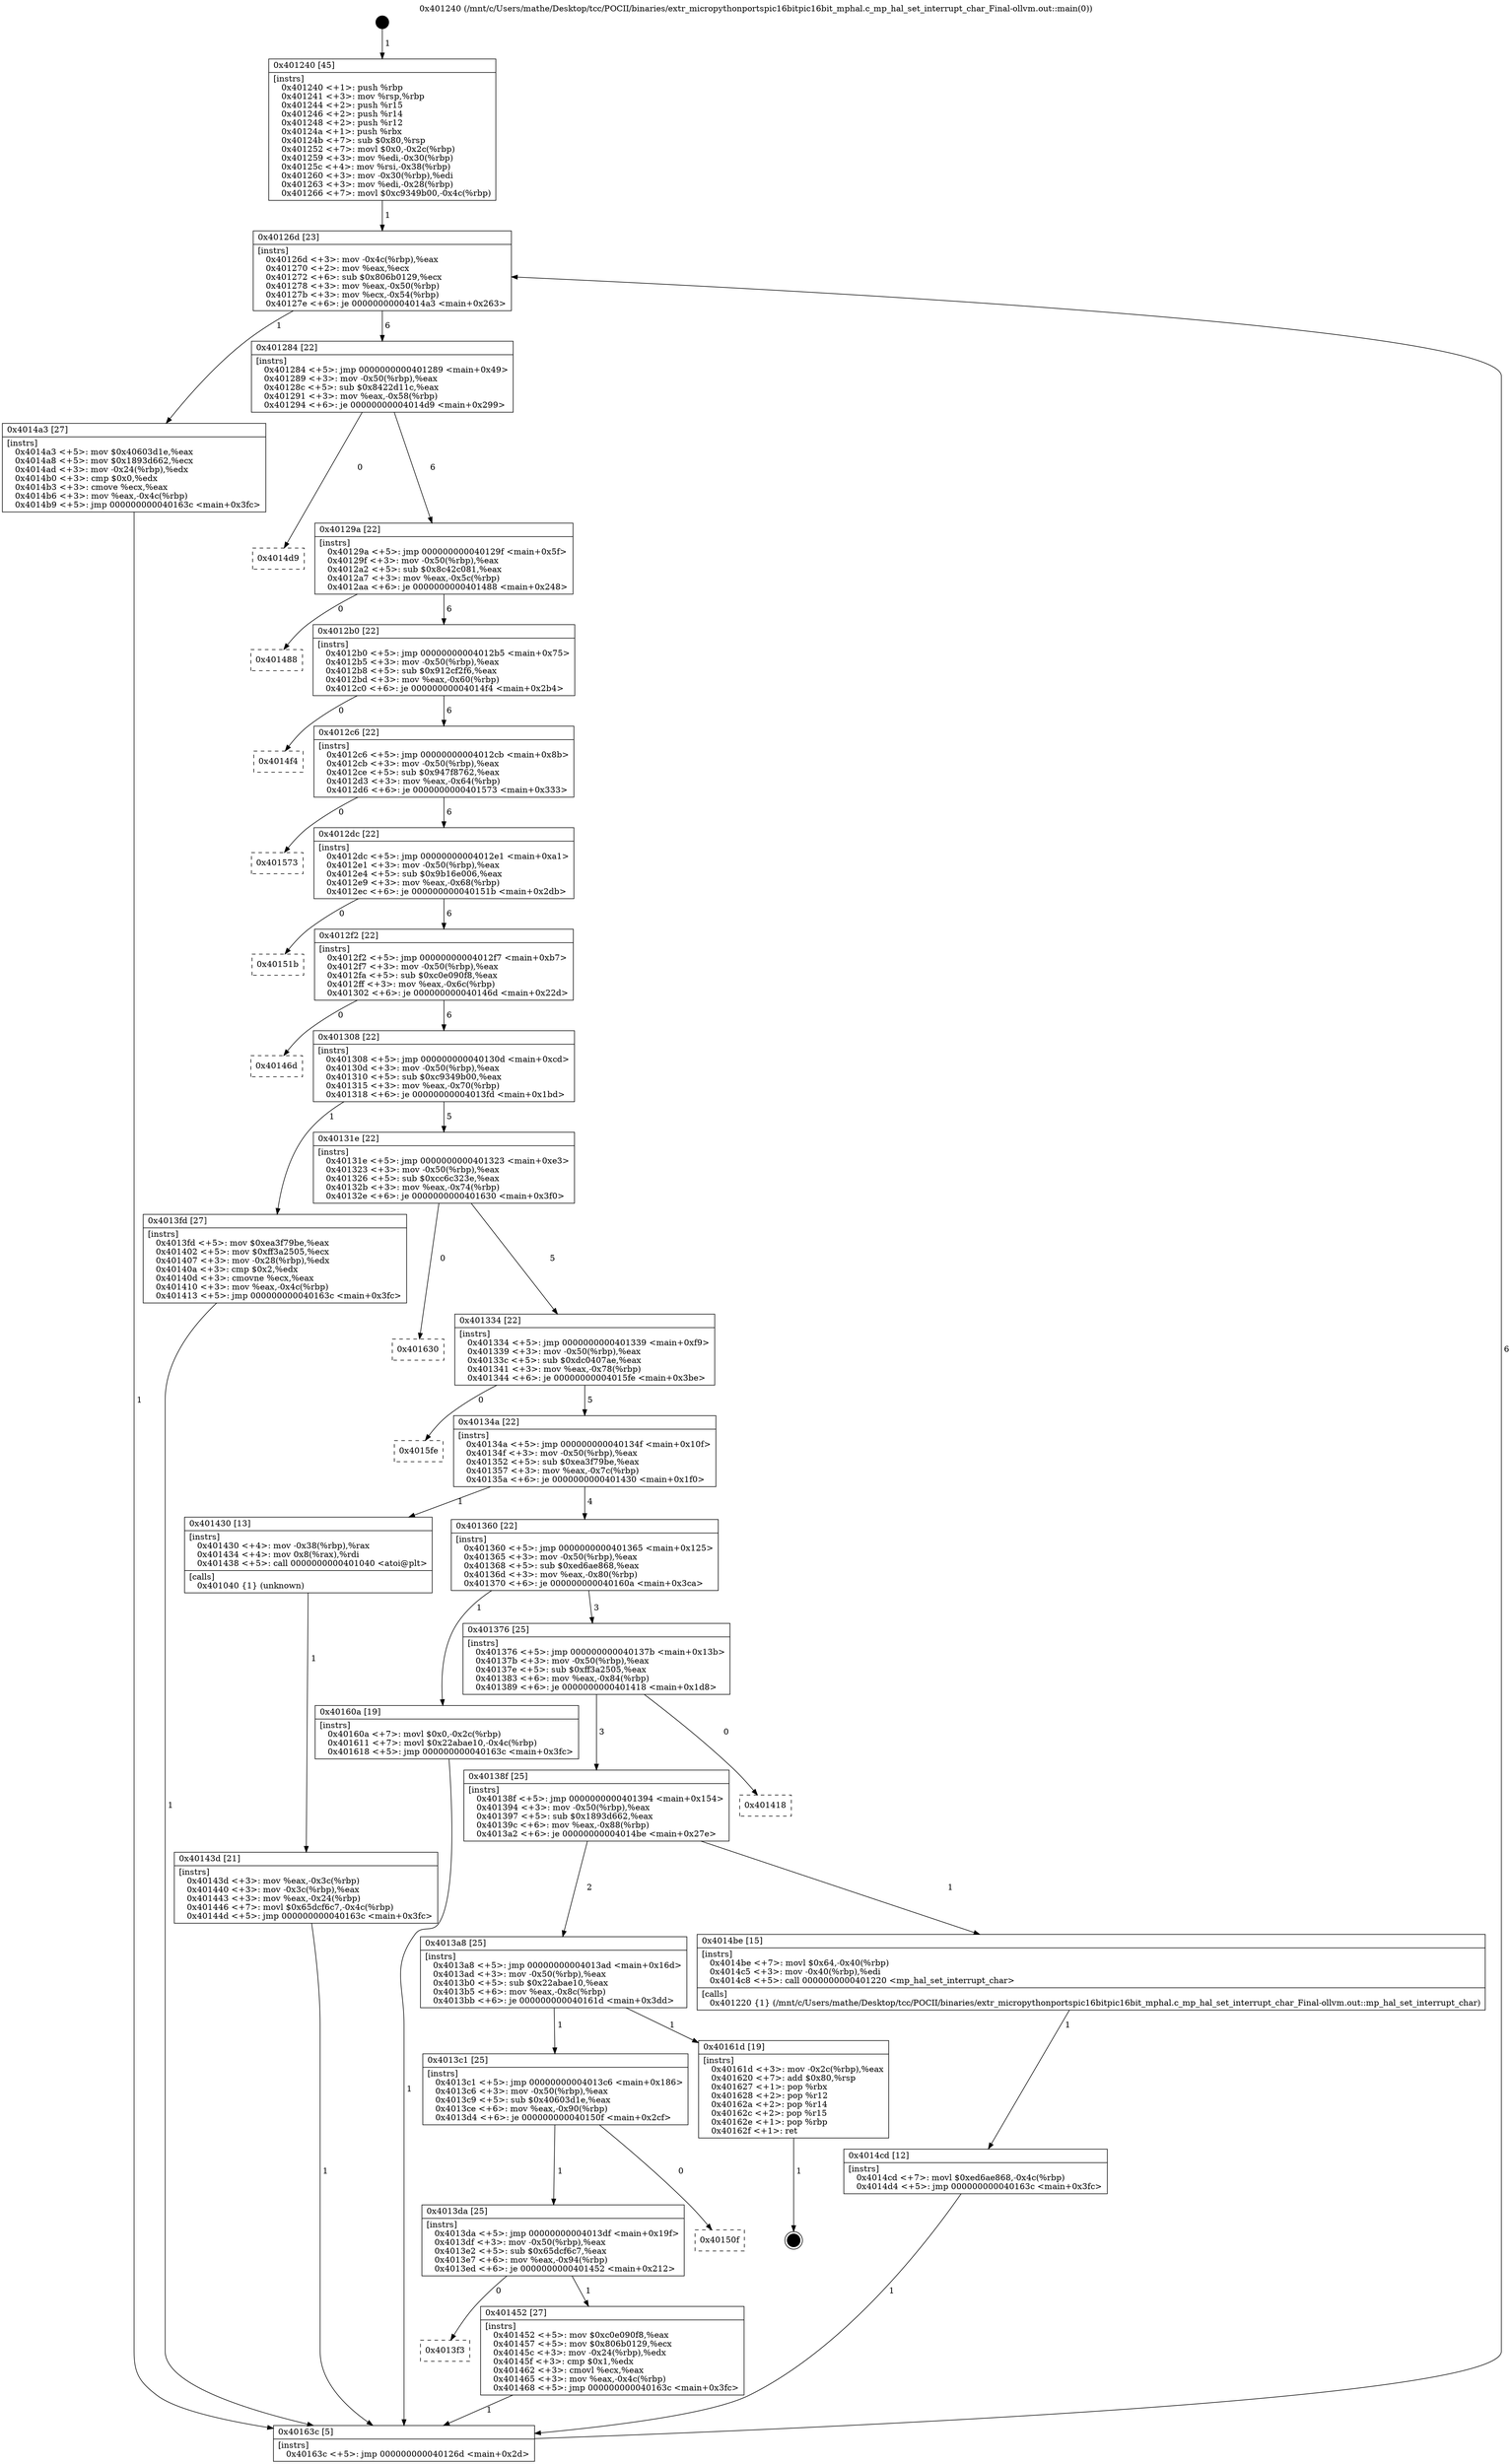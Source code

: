 digraph "0x401240" {
  label = "0x401240 (/mnt/c/Users/mathe/Desktop/tcc/POCII/binaries/extr_micropythonportspic16bitpic16bit_mphal.c_mp_hal_set_interrupt_char_Final-ollvm.out::main(0))"
  labelloc = "t"
  node[shape=record]

  Entry [label="",width=0.3,height=0.3,shape=circle,fillcolor=black,style=filled]
  "0x40126d" [label="{
     0x40126d [23]\l
     | [instrs]\l
     &nbsp;&nbsp;0x40126d \<+3\>: mov -0x4c(%rbp),%eax\l
     &nbsp;&nbsp;0x401270 \<+2\>: mov %eax,%ecx\l
     &nbsp;&nbsp;0x401272 \<+6\>: sub $0x806b0129,%ecx\l
     &nbsp;&nbsp;0x401278 \<+3\>: mov %eax,-0x50(%rbp)\l
     &nbsp;&nbsp;0x40127b \<+3\>: mov %ecx,-0x54(%rbp)\l
     &nbsp;&nbsp;0x40127e \<+6\>: je 00000000004014a3 \<main+0x263\>\l
  }"]
  "0x4014a3" [label="{
     0x4014a3 [27]\l
     | [instrs]\l
     &nbsp;&nbsp;0x4014a3 \<+5\>: mov $0x40603d1e,%eax\l
     &nbsp;&nbsp;0x4014a8 \<+5\>: mov $0x1893d662,%ecx\l
     &nbsp;&nbsp;0x4014ad \<+3\>: mov -0x24(%rbp),%edx\l
     &nbsp;&nbsp;0x4014b0 \<+3\>: cmp $0x0,%edx\l
     &nbsp;&nbsp;0x4014b3 \<+3\>: cmove %ecx,%eax\l
     &nbsp;&nbsp;0x4014b6 \<+3\>: mov %eax,-0x4c(%rbp)\l
     &nbsp;&nbsp;0x4014b9 \<+5\>: jmp 000000000040163c \<main+0x3fc\>\l
  }"]
  "0x401284" [label="{
     0x401284 [22]\l
     | [instrs]\l
     &nbsp;&nbsp;0x401284 \<+5\>: jmp 0000000000401289 \<main+0x49\>\l
     &nbsp;&nbsp;0x401289 \<+3\>: mov -0x50(%rbp),%eax\l
     &nbsp;&nbsp;0x40128c \<+5\>: sub $0x8422d11c,%eax\l
     &nbsp;&nbsp;0x401291 \<+3\>: mov %eax,-0x58(%rbp)\l
     &nbsp;&nbsp;0x401294 \<+6\>: je 00000000004014d9 \<main+0x299\>\l
  }"]
  Exit [label="",width=0.3,height=0.3,shape=circle,fillcolor=black,style=filled,peripheries=2]
  "0x4014d9" [label="{
     0x4014d9\l
  }", style=dashed]
  "0x40129a" [label="{
     0x40129a [22]\l
     | [instrs]\l
     &nbsp;&nbsp;0x40129a \<+5\>: jmp 000000000040129f \<main+0x5f\>\l
     &nbsp;&nbsp;0x40129f \<+3\>: mov -0x50(%rbp),%eax\l
     &nbsp;&nbsp;0x4012a2 \<+5\>: sub $0x8c42c081,%eax\l
     &nbsp;&nbsp;0x4012a7 \<+3\>: mov %eax,-0x5c(%rbp)\l
     &nbsp;&nbsp;0x4012aa \<+6\>: je 0000000000401488 \<main+0x248\>\l
  }"]
  "0x4014cd" [label="{
     0x4014cd [12]\l
     | [instrs]\l
     &nbsp;&nbsp;0x4014cd \<+7\>: movl $0xed6ae868,-0x4c(%rbp)\l
     &nbsp;&nbsp;0x4014d4 \<+5\>: jmp 000000000040163c \<main+0x3fc\>\l
  }"]
  "0x401488" [label="{
     0x401488\l
  }", style=dashed]
  "0x4012b0" [label="{
     0x4012b0 [22]\l
     | [instrs]\l
     &nbsp;&nbsp;0x4012b0 \<+5\>: jmp 00000000004012b5 \<main+0x75\>\l
     &nbsp;&nbsp;0x4012b5 \<+3\>: mov -0x50(%rbp),%eax\l
     &nbsp;&nbsp;0x4012b8 \<+5\>: sub $0x912cf2f6,%eax\l
     &nbsp;&nbsp;0x4012bd \<+3\>: mov %eax,-0x60(%rbp)\l
     &nbsp;&nbsp;0x4012c0 \<+6\>: je 00000000004014f4 \<main+0x2b4\>\l
  }"]
  "0x4013f3" [label="{
     0x4013f3\l
  }", style=dashed]
  "0x4014f4" [label="{
     0x4014f4\l
  }", style=dashed]
  "0x4012c6" [label="{
     0x4012c6 [22]\l
     | [instrs]\l
     &nbsp;&nbsp;0x4012c6 \<+5\>: jmp 00000000004012cb \<main+0x8b\>\l
     &nbsp;&nbsp;0x4012cb \<+3\>: mov -0x50(%rbp),%eax\l
     &nbsp;&nbsp;0x4012ce \<+5\>: sub $0x947f8762,%eax\l
     &nbsp;&nbsp;0x4012d3 \<+3\>: mov %eax,-0x64(%rbp)\l
     &nbsp;&nbsp;0x4012d6 \<+6\>: je 0000000000401573 \<main+0x333\>\l
  }"]
  "0x401452" [label="{
     0x401452 [27]\l
     | [instrs]\l
     &nbsp;&nbsp;0x401452 \<+5\>: mov $0xc0e090f8,%eax\l
     &nbsp;&nbsp;0x401457 \<+5\>: mov $0x806b0129,%ecx\l
     &nbsp;&nbsp;0x40145c \<+3\>: mov -0x24(%rbp),%edx\l
     &nbsp;&nbsp;0x40145f \<+3\>: cmp $0x1,%edx\l
     &nbsp;&nbsp;0x401462 \<+3\>: cmovl %ecx,%eax\l
     &nbsp;&nbsp;0x401465 \<+3\>: mov %eax,-0x4c(%rbp)\l
     &nbsp;&nbsp;0x401468 \<+5\>: jmp 000000000040163c \<main+0x3fc\>\l
  }"]
  "0x401573" [label="{
     0x401573\l
  }", style=dashed]
  "0x4012dc" [label="{
     0x4012dc [22]\l
     | [instrs]\l
     &nbsp;&nbsp;0x4012dc \<+5\>: jmp 00000000004012e1 \<main+0xa1\>\l
     &nbsp;&nbsp;0x4012e1 \<+3\>: mov -0x50(%rbp),%eax\l
     &nbsp;&nbsp;0x4012e4 \<+5\>: sub $0x9b16e006,%eax\l
     &nbsp;&nbsp;0x4012e9 \<+3\>: mov %eax,-0x68(%rbp)\l
     &nbsp;&nbsp;0x4012ec \<+6\>: je 000000000040151b \<main+0x2db\>\l
  }"]
  "0x4013da" [label="{
     0x4013da [25]\l
     | [instrs]\l
     &nbsp;&nbsp;0x4013da \<+5\>: jmp 00000000004013df \<main+0x19f\>\l
     &nbsp;&nbsp;0x4013df \<+3\>: mov -0x50(%rbp),%eax\l
     &nbsp;&nbsp;0x4013e2 \<+5\>: sub $0x65dcf6c7,%eax\l
     &nbsp;&nbsp;0x4013e7 \<+6\>: mov %eax,-0x94(%rbp)\l
     &nbsp;&nbsp;0x4013ed \<+6\>: je 0000000000401452 \<main+0x212\>\l
  }"]
  "0x40151b" [label="{
     0x40151b\l
  }", style=dashed]
  "0x4012f2" [label="{
     0x4012f2 [22]\l
     | [instrs]\l
     &nbsp;&nbsp;0x4012f2 \<+5\>: jmp 00000000004012f7 \<main+0xb7\>\l
     &nbsp;&nbsp;0x4012f7 \<+3\>: mov -0x50(%rbp),%eax\l
     &nbsp;&nbsp;0x4012fa \<+5\>: sub $0xc0e090f8,%eax\l
     &nbsp;&nbsp;0x4012ff \<+3\>: mov %eax,-0x6c(%rbp)\l
     &nbsp;&nbsp;0x401302 \<+6\>: je 000000000040146d \<main+0x22d\>\l
  }"]
  "0x40150f" [label="{
     0x40150f\l
  }", style=dashed]
  "0x40146d" [label="{
     0x40146d\l
  }", style=dashed]
  "0x401308" [label="{
     0x401308 [22]\l
     | [instrs]\l
     &nbsp;&nbsp;0x401308 \<+5\>: jmp 000000000040130d \<main+0xcd\>\l
     &nbsp;&nbsp;0x40130d \<+3\>: mov -0x50(%rbp),%eax\l
     &nbsp;&nbsp;0x401310 \<+5\>: sub $0xc9349b00,%eax\l
     &nbsp;&nbsp;0x401315 \<+3\>: mov %eax,-0x70(%rbp)\l
     &nbsp;&nbsp;0x401318 \<+6\>: je 00000000004013fd \<main+0x1bd\>\l
  }"]
  "0x4013c1" [label="{
     0x4013c1 [25]\l
     | [instrs]\l
     &nbsp;&nbsp;0x4013c1 \<+5\>: jmp 00000000004013c6 \<main+0x186\>\l
     &nbsp;&nbsp;0x4013c6 \<+3\>: mov -0x50(%rbp),%eax\l
     &nbsp;&nbsp;0x4013c9 \<+5\>: sub $0x40603d1e,%eax\l
     &nbsp;&nbsp;0x4013ce \<+6\>: mov %eax,-0x90(%rbp)\l
     &nbsp;&nbsp;0x4013d4 \<+6\>: je 000000000040150f \<main+0x2cf\>\l
  }"]
  "0x4013fd" [label="{
     0x4013fd [27]\l
     | [instrs]\l
     &nbsp;&nbsp;0x4013fd \<+5\>: mov $0xea3f79be,%eax\l
     &nbsp;&nbsp;0x401402 \<+5\>: mov $0xff3a2505,%ecx\l
     &nbsp;&nbsp;0x401407 \<+3\>: mov -0x28(%rbp),%edx\l
     &nbsp;&nbsp;0x40140a \<+3\>: cmp $0x2,%edx\l
     &nbsp;&nbsp;0x40140d \<+3\>: cmovne %ecx,%eax\l
     &nbsp;&nbsp;0x401410 \<+3\>: mov %eax,-0x4c(%rbp)\l
     &nbsp;&nbsp;0x401413 \<+5\>: jmp 000000000040163c \<main+0x3fc\>\l
  }"]
  "0x40131e" [label="{
     0x40131e [22]\l
     | [instrs]\l
     &nbsp;&nbsp;0x40131e \<+5\>: jmp 0000000000401323 \<main+0xe3\>\l
     &nbsp;&nbsp;0x401323 \<+3\>: mov -0x50(%rbp),%eax\l
     &nbsp;&nbsp;0x401326 \<+5\>: sub $0xcc6c323e,%eax\l
     &nbsp;&nbsp;0x40132b \<+3\>: mov %eax,-0x74(%rbp)\l
     &nbsp;&nbsp;0x40132e \<+6\>: je 0000000000401630 \<main+0x3f0\>\l
  }"]
  "0x40163c" [label="{
     0x40163c [5]\l
     | [instrs]\l
     &nbsp;&nbsp;0x40163c \<+5\>: jmp 000000000040126d \<main+0x2d\>\l
  }"]
  "0x401240" [label="{
     0x401240 [45]\l
     | [instrs]\l
     &nbsp;&nbsp;0x401240 \<+1\>: push %rbp\l
     &nbsp;&nbsp;0x401241 \<+3\>: mov %rsp,%rbp\l
     &nbsp;&nbsp;0x401244 \<+2\>: push %r15\l
     &nbsp;&nbsp;0x401246 \<+2\>: push %r14\l
     &nbsp;&nbsp;0x401248 \<+2\>: push %r12\l
     &nbsp;&nbsp;0x40124a \<+1\>: push %rbx\l
     &nbsp;&nbsp;0x40124b \<+7\>: sub $0x80,%rsp\l
     &nbsp;&nbsp;0x401252 \<+7\>: movl $0x0,-0x2c(%rbp)\l
     &nbsp;&nbsp;0x401259 \<+3\>: mov %edi,-0x30(%rbp)\l
     &nbsp;&nbsp;0x40125c \<+4\>: mov %rsi,-0x38(%rbp)\l
     &nbsp;&nbsp;0x401260 \<+3\>: mov -0x30(%rbp),%edi\l
     &nbsp;&nbsp;0x401263 \<+3\>: mov %edi,-0x28(%rbp)\l
     &nbsp;&nbsp;0x401266 \<+7\>: movl $0xc9349b00,-0x4c(%rbp)\l
  }"]
  "0x40161d" [label="{
     0x40161d [19]\l
     | [instrs]\l
     &nbsp;&nbsp;0x40161d \<+3\>: mov -0x2c(%rbp),%eax\l
     &nbsp;&nbsp;0x401620 \<+7\>: add $0x80,%rsp\l
     &nbsp;&nbsp;0x401627 \<+1\>: pop %rbx\l
     &nbsp;&nbsp;0x401628 \<+2\>: pop %r12\l
     &nbsp;&nbsp;0x40162a \<+2\>: pop %r14\l
     &nbsp;&nbsp;0x40162c \<+2\>: pop %r15\l
     &nbsp;&nbsp;0x40162e \<+1\>: pop %rbp\l
     &nbsp;&nbsp;0x40162f \<+1\>: ret\l
  }"]
  "0x401630" [label="{
     0x401630\l
  }", style=dashed]
  "0x401334" [label="{
     0x401334 [22]\l
     | [instrs]\l
     &nbsp;&nbsp;0x401334 \<+5\>: jmp 0000000000401339 \<main+0xf9\>\l
     &nbsp;&nbsp;0x401339 \<+3\>: mov -0x50(%rbp),%eax\l
     &nbsp;&nbsp;0x40133c \<+5\>: sub $0xdc0407ae,%eax\l
     &nbsp;&nbsp;0x401341 \<+3\>: mov %eax,-0x78(%rbp)\l
     &nbsp;&nbsp;0x401344 \<+6\>: je 00000000004015fe \<main+0x3be\>\l
  }"]
  "0x4013a8" [label="{
     0x4013a8 [25]\l
     | [instrs]\l
     &nbsp;&nbsp;0x4013a8 \<+5\>: jmp 00000000004013ad \<main+0x16d\>\l
     &nbsp;&nbsp;0x4013ad \<+3\>: mov -0x50(%rbp),%eax\l
     &nbsp;&nbsp;0x4013b0 \<+5\>: sub $0x22abae10,%eax\l
     &nbsp;&nbsp;0x4013b5 \<+6\>: mov %eax,-0x8c(%rbp)\l
     &nbsp;&nbsp;0x4013bb \<+6\>: je 000000000040161d \<main+0x3dd\>\l
  }"]
  "0x4015fe" [label="{
     0x4015fe\l
  }", style=dashed]
  "0x40134a" [label="{
     0x40134a [22]\l
     | [instrs]\l
     &nbsp;&nbsp;0x40134a \<+5\>: jmp 000000000040134f \<main+0x10f\>\l
     &nbsp;&nbsp;0x40134f \<+3\>: mov -0x50(%rbp),%eax\l
     &nbsp;&nbsp;0x401352 \<+5\>: sub $0xea3f79be,%eax\l
     &nbsp;&nbsp;0x401357 \<+3\>: mov %eax,-0x7c(%rbp)\l
     &nbsp;&nbsp;0x40135a \<+6\>: je 0000000000401430 \<main+0x1f0\>\l
  }"]
  "0x4014be" [label="{
     0x4014be [15]\l
     | [instrs]\l
     &nbsp;&nbsp;0x4014be \<+7\>: movl $0x64,-0x40(%rbp)\l
     &nbsp;&nbsp;0x4014c5 \<+3\>: mov -0x40(%rbp),%edi\l
     &nbsp;&nbsp;0x4014c8 \<+5\>: call 0000000000401220 \<mp_hal_set_interrupt_char\>\l
     | [calls]\l
     &nbsp;&nbsp;0x401220 \{1\} (/mnt/c/Users/mathe/Desktop/tcc/POCII/binaries/extr_micropythonportspic16bitpic16bit_mphal.c_mp_hal_set_interrupt_char_Final-ollvm.out::mp_hal_set_interrupt_char)\l
  }"]
  "0x401430" [label="{
     0x401430 [13]\l
     | [instrs]\l
     &nbsp;&nbsp;0x401430 \<+4\>: mov -0x38(%rbp),%rax\l
     &nbsp;&nbsp;0x401434 \<+4\>: mov 0x8(%rax),%rdi\l
     &nbsp;&nbsp;0x401438 \<+5\>: call 0000000000401040 \<atoi@plt\>\l
     | [calls]\l
     &nbsp;&nbsp;0x401040 \{1\} (unknown)\l
  }"]
  "0x401360" [label="{
     0x401360 [22]\l
     | [instrs]\l
     &nbsp;&nbsp;0x401360 \<+5\>: jmp 0000000000401365 \<main+0x125\>\l
     &nbsp;&nbsp;0x401365 \<+3\>: mov -0x50(%rbp),%eax\l
     &nbsp;&nbsp;0x401368 \<+5\>: sub $0xed6ae868,%eax\l
     &nbsp;&nbsp;0x40136d \<+3\>: mov %eax,-0x80(%rbp)\l
     &nbsp;&nbsp;0x401370 \<+6\>: je 000000000040160a \<main+0x3ca\>\l
  }"]
  "0x40143d" [label="{
     0x40143d [21]\l
     | [instrs]\l
     &nbsp;&nbsp;0x40143d \<+3\>: mov %eax,-0x3c(%rbp)\l
     &nbsp;&nbsp;0x401440 \<+3\>: mov -0x3c(%rbp),%eax\l
     &nbsp;&nbsp;0x401443 \<+3\>: mov %eax,-0x24(%rbp)\l
     &nbsp;&nbsp;0x401446 \<+7\>: movl $0x65dcf6c7,-0x4c(%rbp)\l
     &nbsp;&nbsp;0x40144d \<+5\>: jmp 000000000040163c \<main+0x3fc\>\l
  }"]
  "0x40138f" [label="{
     0x40138f [25]\l
     | [instrs]\l
     &nbsp;&nbsp;0x40138f \<+5\>: jmp 0000000000401394 \<main+0x154\>\l
     &nbsp;&nbsp;0x401394 \<+3\>: mov -0x50(%rbp),%eax\l
     &nbsp;&nbsp;0x401397 \<+5\>: sub $0x1893d662,%eax\l
     &nbsp;&nbsp;0x40139c \<+6\>: mov %eax,-0x88(%rbp)\l
     &nbsp;&nbsp;0x4013a2 \<+6\>: je 00000000004014be \<main+0x27e\>\l
  }"]
  "0x40160a" [label="{
     0x40160a [19]\l
     | [instrs]\l
     &nbsp;&nbsp;0x40160a \<+7\>: movl $0x0,-0x2c(%rbp)\l
     &nbsp;&nbsp;0x401611 \<+7\>: movl $0x22abae10,-0x4c(%rbp)\l
     &nbsp;&nbsp;0x401618 \<+5\>: jmp 000000000040163c \<main+0x3fc\>\l
  }"]
  "0x401376" [label="{
     0x401376 [25]\l
     | [instrs]\l
     &nbsp;&nbsp;0x401376 \<+5\>: jmp 000000000040137b \<main+0x13b\>\l
     &nbsp;&nbsp;0x40137b \<+3\>: mov -0x50(%rbp),%eax\l
     &nbsp;&nbsp;0x40137e \<+5\>: sub $0xff3a2505,%eax\l
     &nbsp;&nbsp;0x401383 \<+6\>: mov %eax,-0x84(%rbp)\l
     &nbsp;&nbsp;0x401389 \<+6\>: je 0000000000401418 \<main+0x1d8\>\l
  }"]
  "0x401418" [label="{
     0x401418\l
  }", style=dashed]
  Entry -> "0x401240" [label=" 1"]
  "0x40126d" -> "0x4014a3" [label=" 1"]
  "0x40126d" -> "0x401284" [label=" 6"]
  "0x40161d" -> Exit [label=" 1"]
  "0x401284" -> "0x4014d9" [label=" 0"]
  "0x401284" -> "0x40129a" [label=" 6"]
  "0x40160a" -> "0x40163c" [label=" 1"]
  "0x40129a" -> "0x401488" [label=" 0"]
  "0x40129a" -> "0x4012b0" [label=" 6"]
  "0x4014cd" -> "0x40163c" [label=" 1"]
  "0x4012b0" -> "0x4014f4" [label=" 0"]
  "0x4012b0" -> "0x4012c6" [label=" 6"]
  "0x4014be" -> "0x4014cd" [label=" 1"]
  "0x4012c6" -> "0x401573" [label=" 0"]
  "0x4012c6" -> "0x4012dc" [label=" 6"]
  "0x4014a3" -> "0x40163c" [label=" 1"]
  "0x4012dc" -> "0x40151b" [label=" 0"]
  "0x4012dc" -> "0x4012f2" [label=" 6"]
  "0x4013da" -> "0x4013f3" [label=" 0"]
  "0x4012f2" -> "0x40146d" [label=" 0"]
  "0x4012f2" -> "0x401308" [label=" 6"]
  "0x4013da" -> "0x401452" [label=" 1"]
  "0x401308" -> "0x4013fd" [label=" 1"]
  "0x401308" -> "0x40131e" [label=" 5"]
  "0x4013fd" -> "0x40163c" [label=" 1"]
  "0x401240" -> "0x40126d" [label=" 1"]
  "0x40163c" -> "0x40126d" [label=" 6"]
  "0x4013c1" -> "0x4013da" [label=" 1"]
  "0x40131e" -> "0x401630" [label=" 0"]
  "0x40131e" -> "0x401334" [label=" 5"]
  "0x4013c1" -> "0x40150f" [label=" 0"]
  "0x401334" -> "0x4015fe" [label=" 0"]
  "0x401334" -> "0x40134a" [label=" 5"]
  "0x4013a8" -> "0x4013c1" [label=" 1"]
  "0x40134a" -> "0x401430" [label=" 1"]
  "0x40134a" -> "0x401360" [label=" 4"]
  "0x401430" -> "0x40143d" [label=" 1"]
  "0x40143d" -> "0x40163c" [label=" 1"]
  "0x4013a8" -> "0x40161d" [label=" 1"]
  "0x401360" -> "0x40160a" [label=" 1"]
  "0x401360" -> "0x401376" [label=" 3"]
  "0x40138f" -> "0x4013a8" [label=" 2"]
  "0x401376" -> "0x401418" [label=" 0"]
  "0x401376" -> "0x40138f" [label=" 3"]
  "0x401452" -> "0x40163c" [label=" 1"]
  "0x40138f" -> "0x4014be" [label=" 1"]
}
